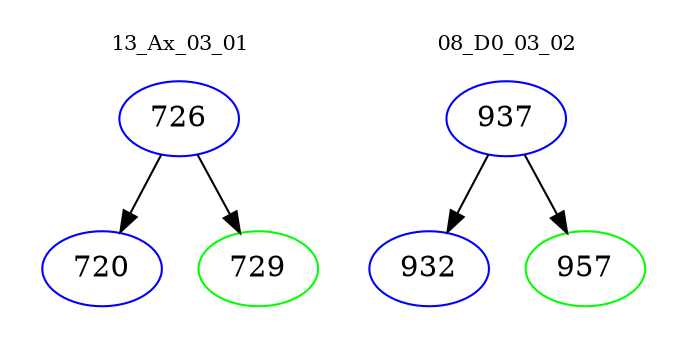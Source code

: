 digraph{
subgraph cluster_0 {
color = white
label = "13_Ax_03_01";
fontsize=10;
T0_726 [label="726", color="blue"]
T0_726 -> T0_720 [color="black"]
T0_720 [label="720", color="blue"]
T0_726 -> T0_729 [color="black"]
T0_729 [label="729", color="green"]
}
subgraph cluster_1 {
color = white
label = "08_D0_03_02";
fontsize=10;
T1_937 [label="937", color="blue"]
T1_937 -> T1_932 [color="black"]
T1_932 [label="932", color="blue"]
T1_937 -> T1_957 [color="black"]
T1_957 [label="957", color="green"]
}
}
